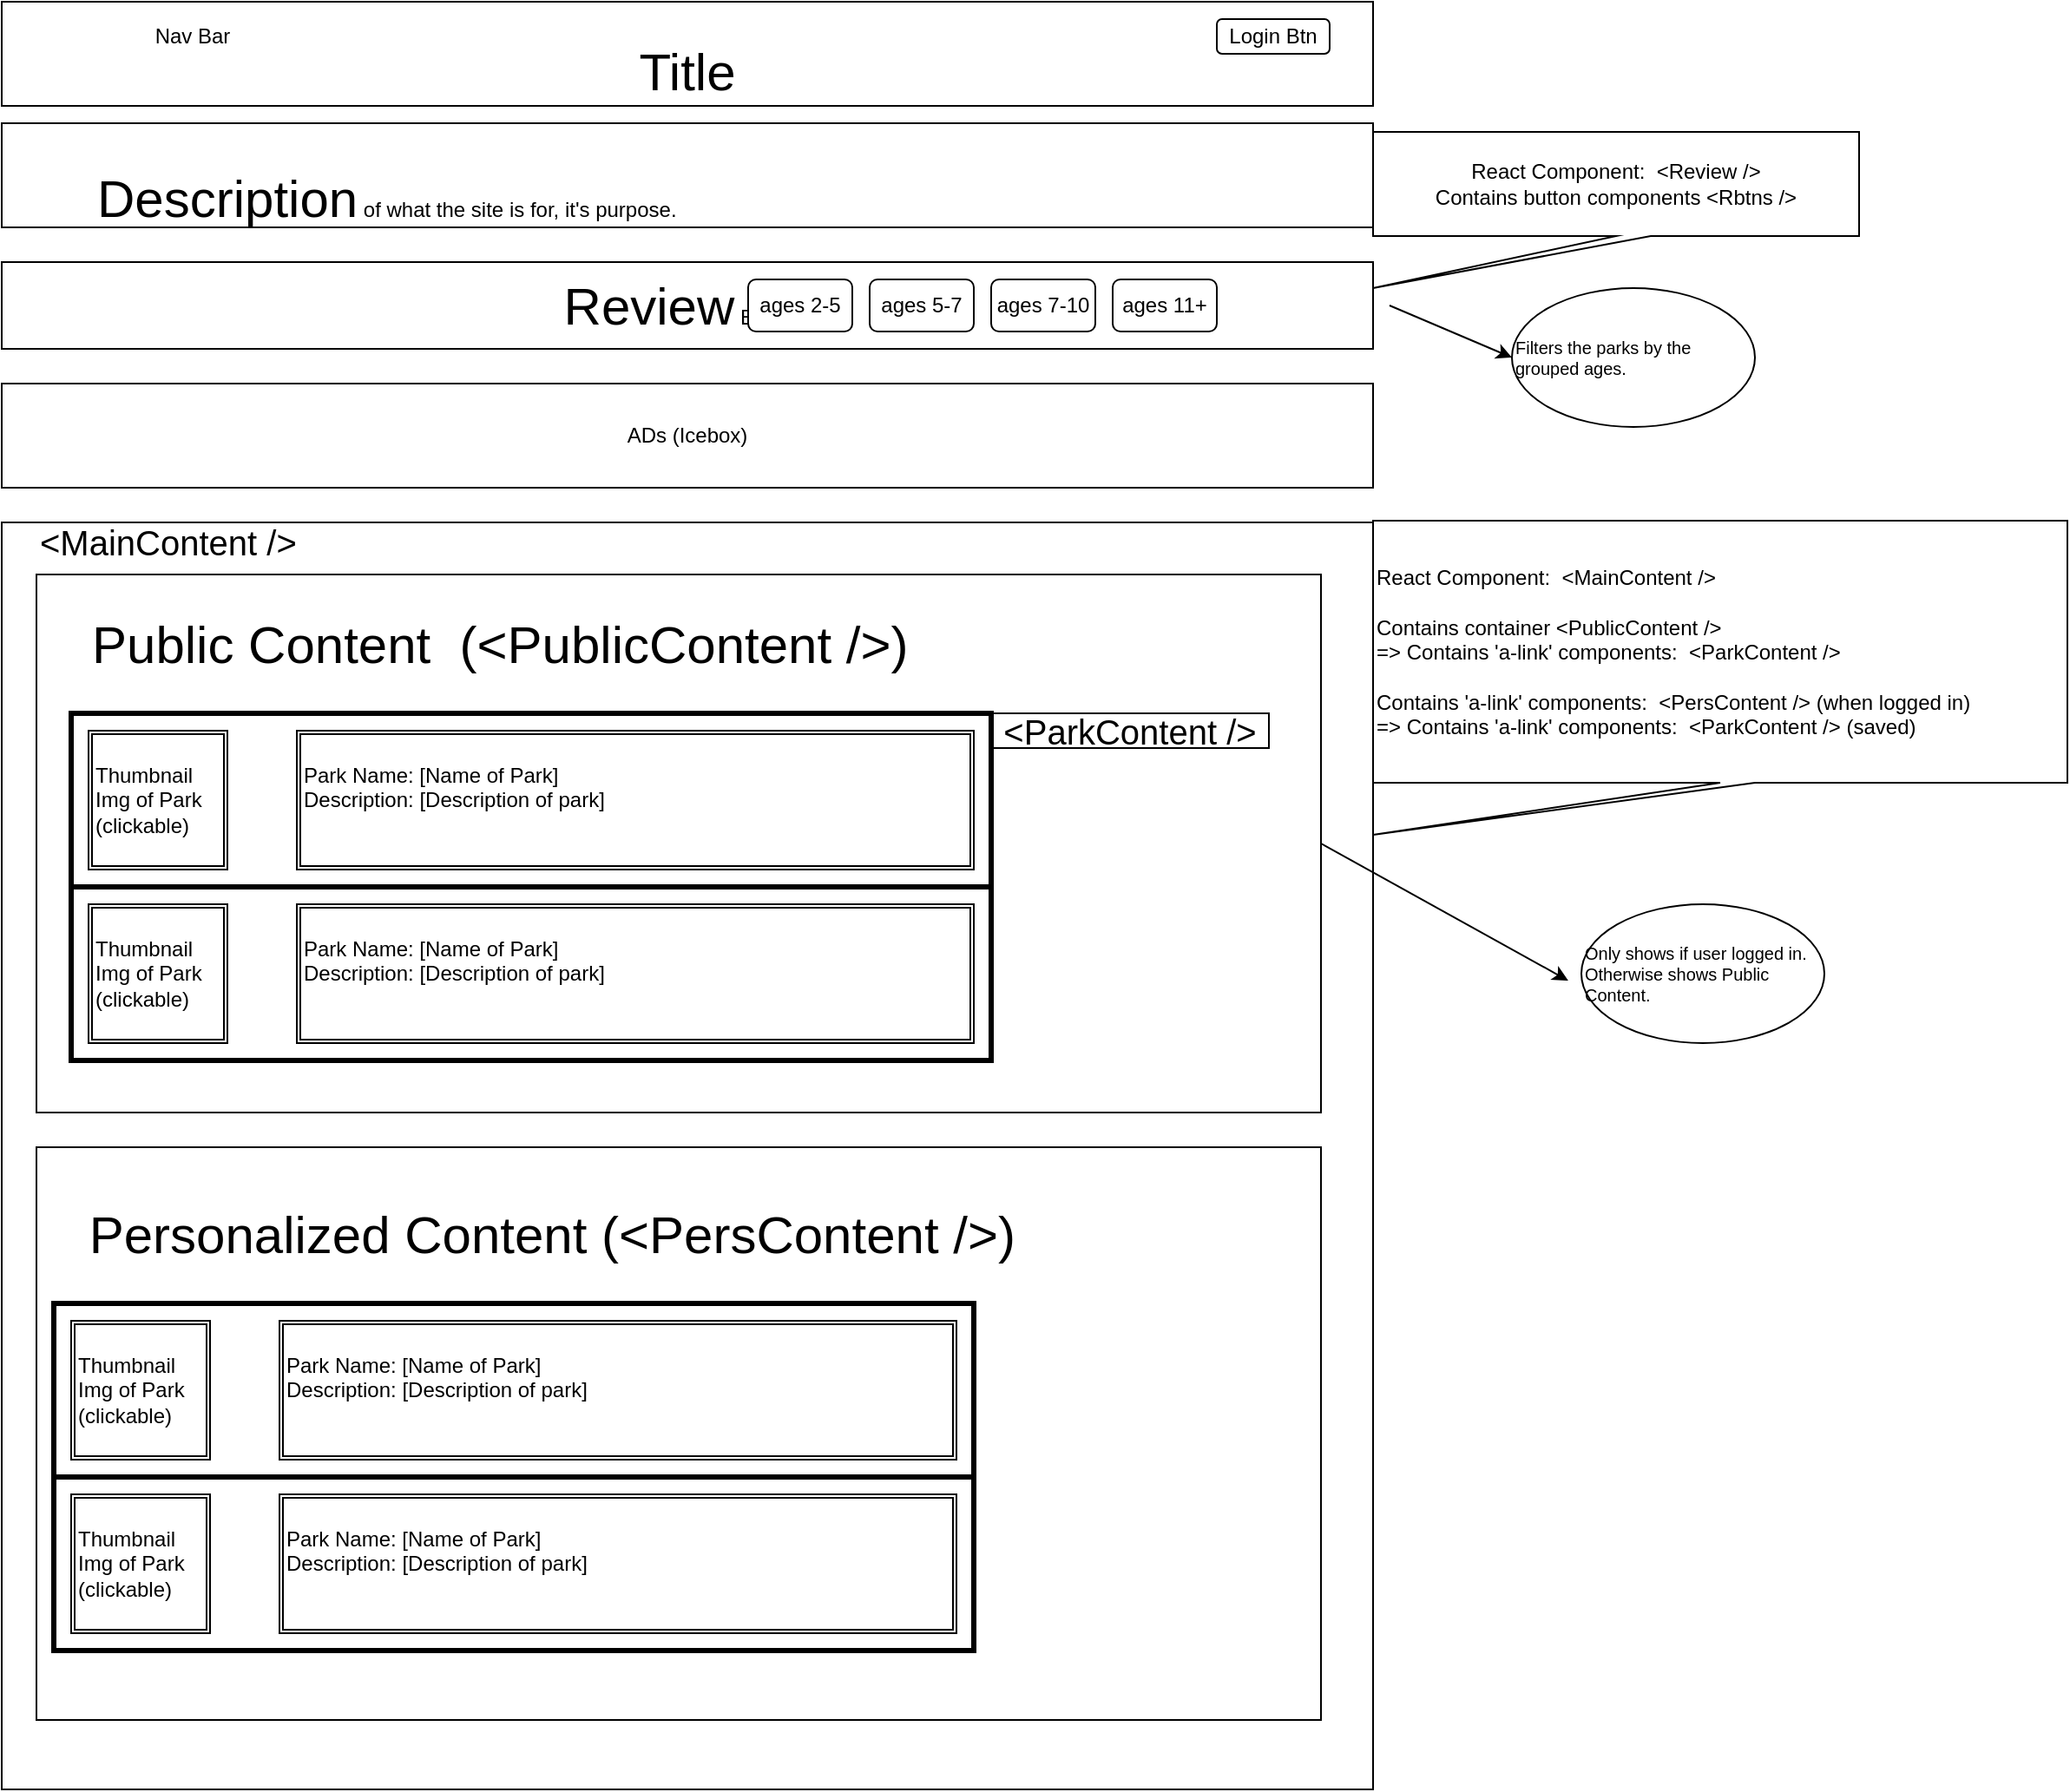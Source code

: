 <mxfile version="10.8.0" type="github"><diagram id="eIqJtcgoAjPy8BAkHkrU" name="Main Page"><mxGraphModel dx="1394" dy="805" grid="1" gridSize="10" guides="1" tooltips="1" connect="1" arrows="1" fold="1" page="1" pageScale="1" pageWidth="850" pageHeight="1100" math="0" shadow="0"><root><mxCell id="0"/><mxCell id="1" parent="0"/><mxCell id="P3dtLUGJmLrNupcICkM0-1" value="" style="rounded=0;whiteSpace=wrap;html=1;" parent="1" vertex="1"><mxGeometry x="20" y="20" width="790" height="60" as="geometry"/></mxCell><mxCell id="P3dtLUGJmLrNupcICkM0-2" value="Nav Bar" style="text;html=1;strokeColor=none;fillColor=none;align=center;verticalAlign=middle;whiteSpace=wrap;rounded=0;" parent="1" vertex="1"><mxGeometry x="70" y="30" width="120" height="20" as="geometry"/></mxCell><mxCell id="P3dtLUGJmLrNupcICkM0-4" value="&lt;font style=&quot;font-size: 30px&quot;&gt;Title&lt;/font&gt;" style="text;html=1;strokeColor=none;fillColor=none;align=center;verticalAlign=middle;whiteSpace=wrap;rounded=0;" parent="1" vertex="1"><mxGeometry x="290" y="50" width="250" height="20" as="geometry"/></mxCell><mxCell id="P3dtLUGJmLrNupcICkM0-5" value="Login Btn" style="rounded=1;whiteSpace=wrap;html=1;" parent="1" vertex="1"><mxGeometry x="720" y="30" width="65" height="20" as="geometry"/></mxCell><mxCell id="P3dtLUGJmLrNupcICkM0-7" value="&lt;font style=&quot;font-size: 30px&quot;&gt;Review&lt;/font&gt; Buttons" style="rounded=0;whiteSpace=wrap;html=1;" parent="1" vertex="1"><mxGeometry x="20" y="170" width="790" height="50" as="geometry"/></mxCell><mxCell id="P3dtLUGJmLrNupcICkM0-8" value="ages 2-5&lt;br&gt;" style="rounded=1;whiteSpace=wrap;html=1;" parent="1" vertex="1"><mxGeometry x="450" y="180" width="60" height="30" as="geometry"/></mxCell><mxCell id="P3dtLUGJmLrNupcICkM0-10" value="ages 5-7&lt;br&gt;" style="rounded=1;whiteSpace=wrap;html=1;" parent="1" vertex="1"><mxGeometry x="520" y="180" width="60" height="30" as="geometry"/></mxCell><mxCell id="P3dtLUGJmLrNupcICkM0-11" value="ages 7-10&lt;br&gt;" style="rounded=1;whiteSpace=wrap;html=1;" parent="1" vertex="1"><mxGeometry x="590" y="180" width="60" height="30" as="geometry"/></mxCell><mxCell id="P3dtLUGJmLrNupcICkM0-12" value="ages 11+&lt;br&gt;" style="rounded=1;whiteSpace=wrap;html=1;" parent="1" vertex="1"><mxGeometry x="660" y="180" width="60" height="30" as="geometry"/></mxCell><mxCell id="P3dtLUGJmLrNupcICkM0-13" value="ADs (Icebox)&lt;br&gt;" style="rounded=0;whiteSpace=wrap;html=1;" parent="1" vertex="1"><mxGeometry x="20" y="240" width="790" height="60" as="geometry"/></mxCell><mxCell id="P3dtLUGJmLrNupcICkM0-14" value="" style="rounded=0;whiteSpace=wrap;html=1;" parent="1" vertex="1"><mxGeometry x="20" y="320" width="790" height="730" as="geometry"/></mxCell><mxCell id="P3dtLUGJmLrNupcICkM0-16" value="" style="rounded=0;whiteSpace=wrap;html=1;" parent="1" vertex="1"><mxGeometry x="20" y="90" width="790" height="60" as="geometry"/></mxCell><mxCell id="P3dtLUGJmLrNupcICkM0-6" value="&lt;font style=&quot;font-size: 30px&quot;&gt;&lt;br&gt;Description&lt;/font&gt; of what the site is for, it's purpose.&lt;br&gt;" style="text;html=1;strokeColor=none;fillColor=none;spacing=5;spacingTop=-20;whiteSpace=wrap;overflow=hidden;rounded=0;" parent="1" vertex="1"><mxGeometry x="70" y="90" width="640" height="60" as="geometry"/></mxCell><mxCell id="P3dtLUGJmLrNupcICkM0-17" value="" style="rounded=0;whiteSpace=wrap;html=1;" parent="1" vertex="1"><mxGeometry x="40" y="350" width="740" height="310" as="geometry"/></mxCell><mxCell id="P3dtLUGJmLrNupcICkM0-18" value="" style="rounded=0;whiteSpace=wrap;html=1;" parent="1" vertex="1"><mxGeometry x="40" y="680" width="740" height="330" as="geometry"/></mxCell><mxCell id="P3dtLUGJmLrNupcICkM0-19" value="&lt;div style=&quot;text-align: left&quot;&gt;&lt;span style=&quot;font-size: 30px&quot;&gt;&amp;nbsp;Personalized Content (&amp;lt;PersContent /&amp;gt;)&lt;/span&gt;&lt;/div&gt;" style="text;html=1;strokeColor=none;fillColor=none;align=left;verticalAlign=middle;whiteSpace=wrap;rounded=0;" parent="1" vertex="1"><mxGeometry x="60" y="720" width="570" height="20" as="geometry"/></mxCell><mxCell id="P3dtLUGJmLrNupcICkM0-20" value="&lt;font style=&quot;font-size: 30px&quot;&gt;Public Content&amp;nbsp; (&amp;lt;PublicContent /&amp;gt;)&lt;br&gt;&lt;/font&gt;" style="text;html=1;strokeColor=none;fillColor=none;align=left;verticalAlign=middle;whiteSpace=wrap;rounded=0;" parent="1" vertex="1"><mxGeometry x="70" y="380" width="540" height="20" as="geometry"/></mxCell><mxCell id="P3dtLUGJmLrNupcICkM0-23" value="Thumbnail Img of Park (clickable)&lt;br&gt;" style="shape=ext;double=1;whiteSpace=wrap;html=1;aspect=fixed;align=left;" parent="1" vertex="1"><mxGeometry x="70" y="440" width="80" height="80" as="geometry"/></mxCell><mxCell id="P3dtLUGJmLrNupcICkM0-24" value="Park Name: [Name of Park]&lt;br&gt;Description: [Description of park]&lt;br&gt;&lt;br&gt;" style="shape=ext;double=1;rounded=0;whiteSpace=wrap;html=1;align=left;" parent="1" vertex="1"><mxGeometry x="190" y="440" width="390" height="80" as="geometry"/></mxCell><mxCell id="P3dtLUGJmLrNupcICkM0-25" value="Thumbnail Img of Park (clickable)&lt;br&gt;" style="shape=ext;double=1;whiteSpace=wrap;html=1;aspect=fixed;align=left;" parent="1" vertex="1"><mxGeometry x="60" y="780" width="80" height="80" as="geometry"/></mxCell><mxCell id="P3dtLUGJmLrNupcICkM0-26" value="Park Name: [Name of Park]&lt;br&gt;Description: [Description of park]&lt;br&gt;&lt;br&gt;" style="shape=ext;double=1;rounded=0;whiteSpace=wrap;html=1;align=left;" parent="1" vertex="1"><mxGeometry x="180" y="780" width="390" height="80" as="geometry"/></mxCell><mxCell id="P3dtLUGJmLrNupcICkM0-27" value="Thumbnail Img of Park (clickable)&lt;br&gt;" style="shape=ext;double=1;whiteSpace=wrap;html=1;aspect=fixed;align=left;" parent="1" vertex="1"><mxGeometry x="70" y="540" width="80" height="80" as="geometry"/></mxCell><mxCell id="P3dtLUGJmLrNupcICkM0-28" value="Park Name: [Name of Park]&lt;br&gt;Description: [Description of park]&lt;br&gt;&lt;br&gt;" style="shape=ext;double=1;rounded=0;whiteSpace=wrap;html=1;align=left;" parent="1" vertex="1"><mxGeometry x="190" y="540" width="390" height="80" as="geometry"/></mxCell><mxCell id="P3dtLUGJmLrNupcICkM0-29" value="Thumbnail Img of Park (clickable)&lt;br&gt;" style="shape=ext;double=1;whiteSpace=wrap;html=1;aspect=fixed;align=left;" parent="1" vertex="1"><mxGeometry x="60" y="880" width="80" height="80" as="geometry"/></mxCell><mxCell id="P3dtLUGJmLrNupcICkM0-30" value="Park Name: [Name of Park]&lt;br&gt;Description: [Description of park]&lt;br&gt;&lt;br&gt;" style="shape=ext;double=1;rounded=0;whiteSpace=wrap;html=1;align=left;" parent="1" vertex="1"><mxGeometry x="180" y="880" width="390" height="80" as="geometry"/></mxCell><mxCell id="O1P_VxtPqfVI13-kk_SP-1" value="" style="endArrow=classic;html=1;fontSize=10;exitX=1;exitY=0.5;exitDx=0;exitDy=0;entryX=-0.054;entryY=0.55;entryDx=0;entryDy=0;entryPerimeter=0;" parent="1" source="P3dtLUGJmLrNupcICkM0-17" target="mGAjMIXDMtbwLICyGtHQ-1" edge="1"><mxGeometry width="50" height="50" relative="1" as="geometry"><mxPoint x="790" y="510" as="sourcePoint"/><mxPoint x="900" y="440" as="targetPoint"/></mxGeometry></mxCell><mxCell id="mGAjMIXDMtbwLICyGtHQ-1" value="Only shows if user logged in.&amp;nbsp; Otherwise shows Public Content.&lt;br style=&quot;font-size: 10px&quot;&gt;" style="ellipse;whiteSpace=wrap;html=1;fontSize=10;align=left;" parent="1" vertex="1"><mxGeometry x="930" y="540" width="140" height="80" as="geometry"/></mxCell><mxCell id="mGAjMIXDMtbwLICyGtHQ-2" value="" style="endArrow=classic;html=1;fontSize=10;exitX=1.012;exitY=0.5;exitDx=0;exitDy=0;exitPerimeter=0;entryX=0;entryY=0.5;entryDx=0;entryDy=0;" parent="1" source="P3dtLUGJmLrNupcICkM0-7" target="mGAjMIXDMtbwLICyGtHQ-3" edge="1"><mxGeometry width="50" height="50" relative="1" as="geometry"><mxPoint x="810" y="220" as="sourcePoint"/><mxPoint x="890" y="180" as="targetPoint"/></mxGeometry></mxCell><mxCell id="mGAjMIXDMtbwLICyGtHQ-3" value="Filters the parks by the grouped ages.&lt;br style=&quot;font-size: 10px&quot;&gt;" style="ellipse;whiteSpace=wrap;html=1;fontSize=10;align=left;" parent="1" vertex="1"><mxGeometry x="890" y="185" width="140" height="80" as="geometry"/></mxCell><mxCell id="iJZsU8fy_JRBcs1en43--1" value="React Component:&amp;nbsp; &amp;lt;Review /&amp;gt;&lt;br&gt;Contains button components &amp;lt;Rbtns /&amp;gt;&lt;br&gt;" style="shape=callout;whiteSpace=wrap;html=1;perimeter=calloutPerimeter;position2=0;" vertex="1" parent="1"><mxGeometry x="810" y="95" width="280" height="90" as="geometry"/></mxCell><mxCell id="iJZsU8fy_JRBcs1en43--2" value="React Component:&amp;nbsp; &amp;lt;MainContent /&amp;gt;&lt;br&gt;&lt;br&gt;Contains container &amp;lt;PublicContent /&amp;gt;&lt;br&gt;=&amp;gt; Contains 'a-link' components:&amp;nbsp; &amp;lt;ParkContent /&amp;gt;&lt;br&gt;&lt;br&gt;Contains 'a-link' components:&amp;nbsp; &amp;lt;PersContent /&amp;gt; (when logged in)&lt;br&gt;=&amp;gt; Contains 'a-link' components:&amp;nbsp; &amp;lt;ParkContent /&amp;gt; (saved)&lt;br&gt;" style="shape=callout;whiteSpace=wrap;html=1;perimeter=calloutPerimeter;position2=0;align=left;" vertex="1" parent="1"><mxGeometry x="810" y="319" width="400" height="181" as="geometry"/></mxCell><mxCell id="iJZsU8fy_JRBcs1en43--3" value="" style="rounded=0;whiteSpace=wrap;html=1;fillColor=none;strokeWidth=3;" vertex="1" parent="1"><mxGeometry x="50" y="770" width="530" height="100" as="geometry"/></mxCell><mxCell id="iJZsU8fy_JRBcs1en43--4" value="" style="rounded=0;whiteSpace=wrap;html=1;fillColor=none;strokeWidth=3;" vertex="1" parent="1"><mxGeometry x="50" y="870" width="530" height="100" as="geometry"/></mxCell><mxCell id="iJZsU8fy_JRBcs1en43--5" value="" style="rounded=0;whiteSpace=wrap;html=1;fillColor=none;strokeWidth=3;" vertex="1" parent="1"><mxGeometry x="60" y="430" width="530" height="100" as="geometry"/></mxCell><mxCell id="iJZsU8fy_JRBcs1en43--6" value="" style="rounded=0;whiteSpace=wrap;html=1;fillColor=none;strokeWidth=3;" vertex="1" parent="1"><mxGeometry x="60" y="530" width="530" height="100" as="geometry"/></mxCell><mxCell id="iJZsU8fy_JRBcs1en43--7" value="&amp;lt;MainContent /&amp;gt;" style="text;html=1;strokeColor=none;fillColor=none;align=left;verticalAlign=middle;whiteSpace=wrap;rounded=0;spacing=2;spacingBottom=4;spacingTop=6;fontSize=20;" vertex="1" parent="1"><mxGeometry x="40" y="320" width="160" height="20" as="geometry"/></mxCell><mxCell id="iJZsU8fy_JRBcs1en43--9" value="&amp;lt;ParkContent /&amp;gt;" style="text;html=1;strokeColor=#000000;fillColor=none;align=center;verticalAlign=middle;whiteSpace=wrap;rounded=0;fontSize=20;" vertex="1" parent="1"><mxGeometry x="590" y="430" width="160" height="20" as="geometry"/></mxCell></root></mxGraphModel></diagram><diagram id="Y99d2gwCtt2hjHxhowKW" name="Pub-Personal-Content"><mxGraphModel dx="1394" dy="773" grid="1" gridSize="10" guides="1" tooltips="1" connect="1" arrows="1" fold="1" page="1" pageScale="1" pageWidth="850" pageHeight="1100" math="0" shadow="0"><root><mxCell id="L3Fpt6WQxoa7c7fPTvoM-0"/><mxCell id="L3Fpt6WQxoa7c7fPTvoM-1" parent="L3Fpt6WQxoa7c7fPTvoM-0"/><mxCell id="CMhgkHy0EPUcVAvEOlV1-0" value="" style="rounded=0;whiteSpace=wrap;html=1;" vertex="1" parent="L3Fpt6WQxoa7c7fPTvoM-1"><mxGeometry x="40" y="40" width="740" height="190" as="geometry"/></mxCell><mxCell id="CMhgkHy0EPUcVAvEOlV1-1" value="&lt;font style=&quot;font-size: 30px&quot;&gt;Personalized Content&lt;br&gt;&lt;/font&gt;" style="text;html=1;strokeColor=none;fillColor=none;align=left;verticalAlign=middle;whiteSpace=wrap;rounded=0;" vertex="1" parent="L3Fpt6WQxoa7c7fPTvoM-1"><mxGeometry x="70" y="70" width="380" height="20" as="geometry"/></mxCell><mxCell id="CMhgkHy0EPUcVAvEOlV1-2" value="Thumbnail Img of Park (clickable)&lt;br&gt;" style="shape=ext;double=1;whiteSpace=wrap;html=1;aspect=fixed;align=left;" vertex="1" parent="L3Fpt6WQxoa7c7fPTvoM-1"><mxGeometry x="70" y="130" width="80" height="80" as="geometry"/></mxCell><mxCell id="CMhgkHy0EPUcVAvEOlV1-3" value="Park Name: [Name of Park]&lt;br&gt;Description: [Description of park]&lt;br&gt;&lt;br&gt;" style="shape=ext;double=1;rounded=0;whiteSpace=wrap;html=1;align=left;" vertex="1" parent="L3Fpt6WQxoa7c7fPTvoM-1"><mxGeometry x="190" y="130" width="390" height="80" as="geometry"/></mxCell><mxCell id="eWOdcAm23o-jEfMq29Wk-0" value="&lt;font style=&quot;font-size: 48px&quot;&gt;Images of Park&lt;br&gt;(carousel element?)&lt;br&gt;&lt;/font&gt;&lt;br&gt;" style="rounded=0;whiteSpace=wrap;html=1;align=center;" vertex="1" parent="L3Fpt6WQxoa7c7fPTvoM-1"><mxGeometry x="40" y="360" width="790" height="220" as="geometry"/></mxCell><mxCell id="eWOdcAm23o-jEfMq29Wk-1" value="" style="shape=flexArrow;endArrow=classic;html=1;exitX=0.366;exitY=0.995;exitDx=0;exitDy=0;exitPerimeter=0;entryX=0.49;entryY=0.067;entryDx=0;entryDy=0;entryPerimeter=0;" edge="1" parent="L3Fpt6WQxoa7c7fPTvoM-1" source="CMhgkHy0EPUcVAvEOlV1-0" target="IaftfZSmnILdI_pws1qB-0"><mxGeometry width="50" height="50" relative="1" as="geometry"><mxPoint x="320" y="280" as="sourcePoint"/><mxPoint x="370" y="230" as="targetPoint"/></mxGeometry></mxCell><mxCell id="eWOdcAm23o-jEfMq29Wk-2" value="&lt;div style=&quot;text-align: center&quot;&gt;&lt;span style=&quot;font-size: 48px&quot;&gt;Map&lt;/span&gt;&lt;/div&gt;" style="whiteSpace=wrap;html=1;aspect=fixed;align=center;" vertex="1" parent="L3Fpt6WQxoa7c7fPTvoM-1"><mxGeometry x="560" y="600" width="260" height="260" as="geometry"/></mxCell><mxCell id="eWOdcAm23o-jEfMq29Wk-3" value="" style="rounded=0;whiteSpace=wrap;html=1;align=center;" vertex="1" parent="L3Fpt6WQxoa7c7fPTvoM-1"><mxGeometry x="70" y="600" width="450" height="260" as="geometry"/></mxCell><mxCell id="eWOdcAm23o-jEfMq29Wk-4" value="&lt;h1&gt;Park Rangers say... [Rating]&lt;/h1&gt;&lt;p&gt;Quick Summary:&amp;nbsp;&amp;nbsp;&lt;/p&gt;&lt;p&gt;Lorem ipsum dolor sit amet, consectetur adipisicing elit, sed do eiusmod tempor incididunt ut labore et dolore magna aliqua.&lt;br&gt;&lt;/p&gt;" style="text;html=1;strokeColor=none;fillColor=none;spacing=5;spacingTop=-20;whiteSpace=wrap;overflow=hidden;rounded=0;align=left;" vertex="1" parent="L3Fpt6WQxoa7c7fPTvoM-1"><mxGeometry x="105" y="630" width="395" height="190" as="geometry"/></mxCell><mxCell id="eWOdcAm23o-jEfMq29Wk-6" value="&lt;b&gt;Feature Button&lt;/b&gt;&lt;br&gt;(Ex: Monkey Bars -- opens in a modal explaining the feature)&lt;br&gt;&lt;br&gt;" style="rounded=1;whiteSpace=wrap;html=1;align=left;" vertex="1" parent="L3Fpt6WQxoa7c7fPTvoM-1"><mxGeometry x="70" y="950" width="190" height="80" as="geometry"/></mxCell><mxCell id="eWOdcAm23o-jEfMq29Wk-7" value="Features&lt;br style=&quot;font-size: 20px&quot;&gt;" style="text;html=1;strokeColor=none;fillColor=none;align=center;verticalAlign=middle;whiteSpace=wrap;rounded=0;fontSize=20;" vertex="1" parent="L3Fpt6WQxoa7c7fPTvoM-1"><mxGeometry x="90" y="910" width="40" height="20" as="geometry"/></mxCell><mxCell id="eWOdcAm23o-jEfMq29Wk-8" value="&lt;b&gt;Feature Button&lt;/b&gt;&lt;br&gt;(Ex: Monkey Bars -- opens in a modal explaining the feature)&lt;br&gt;&lt;br&gt;" style="rounded=1;whiteSpace=wrap;html=1;align=left;" vertex="1" parent="L3Fpt6WQxoa7c7fPTvoM-1"><mxGeometry x="280" y="950" width="190" height="80" as="geometry"/></mxCell><mxCell id="eWOdcAm23o-jEfMq29Wk-9" value="&lt;b&gt;Feature Button&lt;/b&gt;&lt;br&gt;(Ex: Monkey Bars -- opens in a modal explaining the feature)&lt;br&gt;&lt;br&gt;" style="rounded=1;whiteSpace=wrap;html=1;align=left;" vertex="1" parent="L3Fpt6WQxoa7c7fPTvoM-1"><mxGeometry x="490" y="950" width="190" height="80" as="geometry"/></mxCell><mxCell id="eWOdcAm23o-jEfMq29Wk-10" value="&lt;b&gt;Feature Button&lt;/b&gt;&lt;br&gt;(Ex: Monkey Bars -- opens in a modal explaining the feature)&lt;br&gt;&lt;br&gt;" style="rounded=1;whiteSpace=wrap;html=1;align=left;" vertex="1" parent="L3Fpt6WQxoa7c7fPTvoM-1"><mxGeometry x="70" y="1040" width="190" height="80" as="geometry"/></mxCell><mxCell id="eWOdcAm23o-jEfMq29Wk-11" value="&lt;b&gt;Feature Button&lt;/b&gt;&lt;br&gt;(Ex: Monkey Bars -- opens in a modal explaining the feature)&lt;br&gt;&lt;br&gt;" style="rounded=1;whiteSpace=wrap;html=1;align=left;" vertex="1" parent="L3Fpt6WQxoa7c7fPTvoM-1"><mxGeometry x="280" y="1040" width="190" height="80" as="geometry"/></mxCell><mxCell id="eWOdcAm23o-jEfMq29Wk-12" value="&lt;b&gt;Feature Button&lt;/b&gt;&lt;br&gt;(Ex: Monkey Bars -- opens in a modal explaining the feature)&lt;br&gt;&lt;br&gt;" style="rounded=1;whiteSpace=wrap;html=1;align=left;" vertex="1" parent="L3Fpt6WQxoa7c7fPTvoM-1"><mxGeometry x="490" y="1040" width="190" height="80" as="geometry"/></mxCell><mxCell id="eWOdcAm23o-jEfMq29Wk-13" value="What you should know...&lt;br&gt;(further description of park)&lt;br&gt;&lt;ul&gt;&lt;li&gt;Location is great, secluded&lt;/li&gt;&lt;li&gt;Park is newer&lt;/li&gt;&lt;li&gt;Not on busy street&lt;/li&gt;&lt;li&gt;Easy to get to&lt;/li&gt;&lt;/ul&gt;" style="rounded=0;whiteSpace=wrap;html=1;fontSize=20;align=left;" vertex="1" parent="L3Fpt6WQxoa7c7fPTvoM-1"><mxGeometry x="80" y="1170" width="720" height="230" as="geometry"/></mxCell><mxCell id="eWOdcAm23o-jEfMq29Wk-14" value="&lt;font style=&quot;font-size: 24px&quot;&gt;&lt;b&gt;Feature Type (Ex: Monkey Bars)&lt;/b&gt;&lt;/font&gt;&lt;br&gt;Description of the park's feature&lt;br&gt;(2 sets of features, smaller set is newer with grips, older set is higher off ground)&lt;br&gt;" style="shape=process;whiteSpace=wrap;html=1;backgroundOutline=1;fontSize=20;align=left;" vertex="1" parent="L3Fpt6WQxoa7c7fPTvoM-1"><mxGeometry x="810" y="870" width="440" height="180" as="geometry"/></mxCell><mxCell id="eWOdcAm23o-jEfMq29Wk-15" value="" style="shape=flexArrow;endArrow=classic;html=1;fontSize=20;exitX=1.016;exitY=0.85;exitDx=0;exitDy=0;exitPerimeter=0;entryX=-0.002;entryY=0.589;entryDx=0;entryDy=0;entryPerimeter=0;" edge="1" parent="L3Fpt6WQxoa7c7fPTvoM-1" source="eWOdcAm23o-jEfMq29Wk-9" target="eWOdcAm23o-jEfMq29Wk-14"><mxGeometry width="50" height="50" relative="1" as="geometry"><mxPoint x="680" y="1010" as="sourcePoint"/><mxPoint x="730" y="960" as="targetPoint"/></mxGeometry></mxCell><mxCell id="IaftfZSmnILdI_pws1qB-0" value="" style="rounded=0;whiteSpace=wrap;html=1;" vertex="1" parent="L3Fpt6WQxoa7c7fPTvoM-1"><mxGeometry x="40" y="290" width="790" height="60" as="geometry"/></mxCell><mxCell id="IaftfZSmnILdI_pws1qB-1" value="&lt;font style=&quot;font-size: 30px&quot;&gt;Title&lt;/font&gt;" style="text;html=1;strokeColor=none;fillColor=none;align=center;verticalAlign=middle;whiteSpace=wrap;rounded=0;" vertex="1" parent="L3Fpt6WQxoa7c7fPTvoM-1"><mxGeometry x="310" y="320" width="250" height="20" as="geometry"/></mxCell><mxCell id="IaftfZSmnILdI_pws1qB-2" value="Nav Bar" style="text;html=1;strokeColor=none;fillColor=none;align=center;verticalAlign=middle;whiteSpace=wrap;rounded=0;" vertex="1" parent="L3Fpt6WQxoa7c7fPTvoM-1"><mxGeometry x="90" y="300" width="120" height="20" as="geometry"/></mxCell><mxCell id="IaftfZSmnILdI_pws1qB-3" value="Login Btn" style="rounded=1;whiteSpace=wrap;html=1;" vertex="1" parent="L3Fpt6WQxoa7c7fPTvoM-1"><mxGeometry x="740" y="300" width="65" height="20" as="geometry"/></mxCell><mxCell id="IaftfZSmnILdI_pws1qB-4" value="" style="endArrow=classic;html=1;fontSize=20;exitX=1;exitY=0.25;exitDx=0;exitDy=0;entryX=0.058;entryY=0.713;entryDx=0;entryDy=0;entryPerimeter=0;" edge="1" parent="L3Fpt6WQxoa7c7fPTvoM-1" source="IaftfZSmnILdI_pws1qB-3" target="IaftfZSmnILdI_pws1qB-6"><mxGeometry width="50" height="50" relative="1" as="geometry"><mxPoint x="840" y="290" as="sourcePoint"/><mxPoint x="860" y="286.667" as="targetPoint"/></mxGeometry></mxCell><mxCell id="IaftfZSmnILdI_pws1qB-6" value="Shows Name if logged in, Login if not&lt;br style=&quot;font-size: 10px;&quot;&gt;" style="ellipse;whiteSpace=wrap;html=1;fontSize=10;align=left;" vertex="1" parent="L3Fpt6WQxoa7c7fPTvoM-1"><mxGeometry x="860" y="230" width="120" height="80" as="geometry"/></mxCell><mxCell id="BCrLVqP_v81EY3ONNR9A-0" value="Reviews HERE:&lt;br style=&quot;font-size: 30px;&quot;&gt;&lt;br style=&quot;font-size: 30px;&quot;&gt;" style="rounded=0;whiteSpace=wrap;html=1;fontSize=30;align=left;" vertex="1" parent="L3Fpt6WQxoa7c7fPTvoM-1"><mxGeometry x="80" y="1430" width="730" height="160" as="geometry"/></mxCell></root></mxGraphModel></diagram></mxfile>